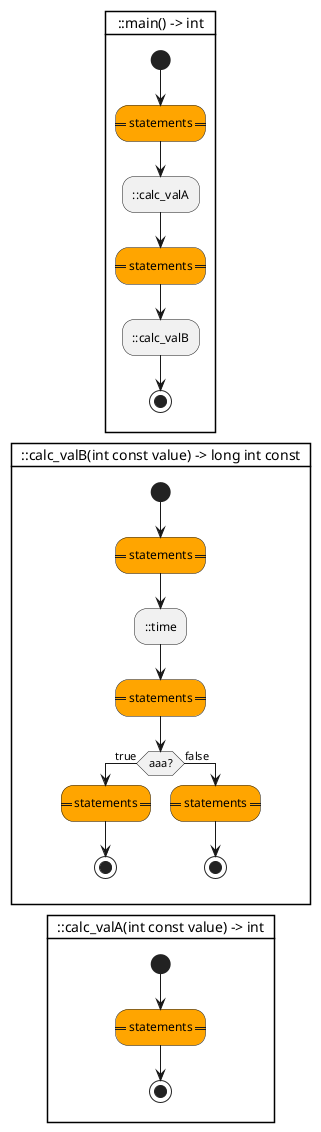 @startuml

card "::main() -> int" {
    start
    #orange:== statements ==;
    :::calc_valA;
    #orange:== statements ==;
    :::calc_valB;
    stop
}

card "::calc_valB(int const value) -> long int const" {
    start
    #orange:== statements ==;
    :::time;
    #orange:== statements ==;
    if (aaa?) then (true)
        #orange:== statements ==;
        stop
    else (false)
        #orange:== statements ==;
        stop
    endif
}

card "::calc_valA(int const value) -> int" {
    start
    #orange:== statements ==;
    stop
}


@enduml
